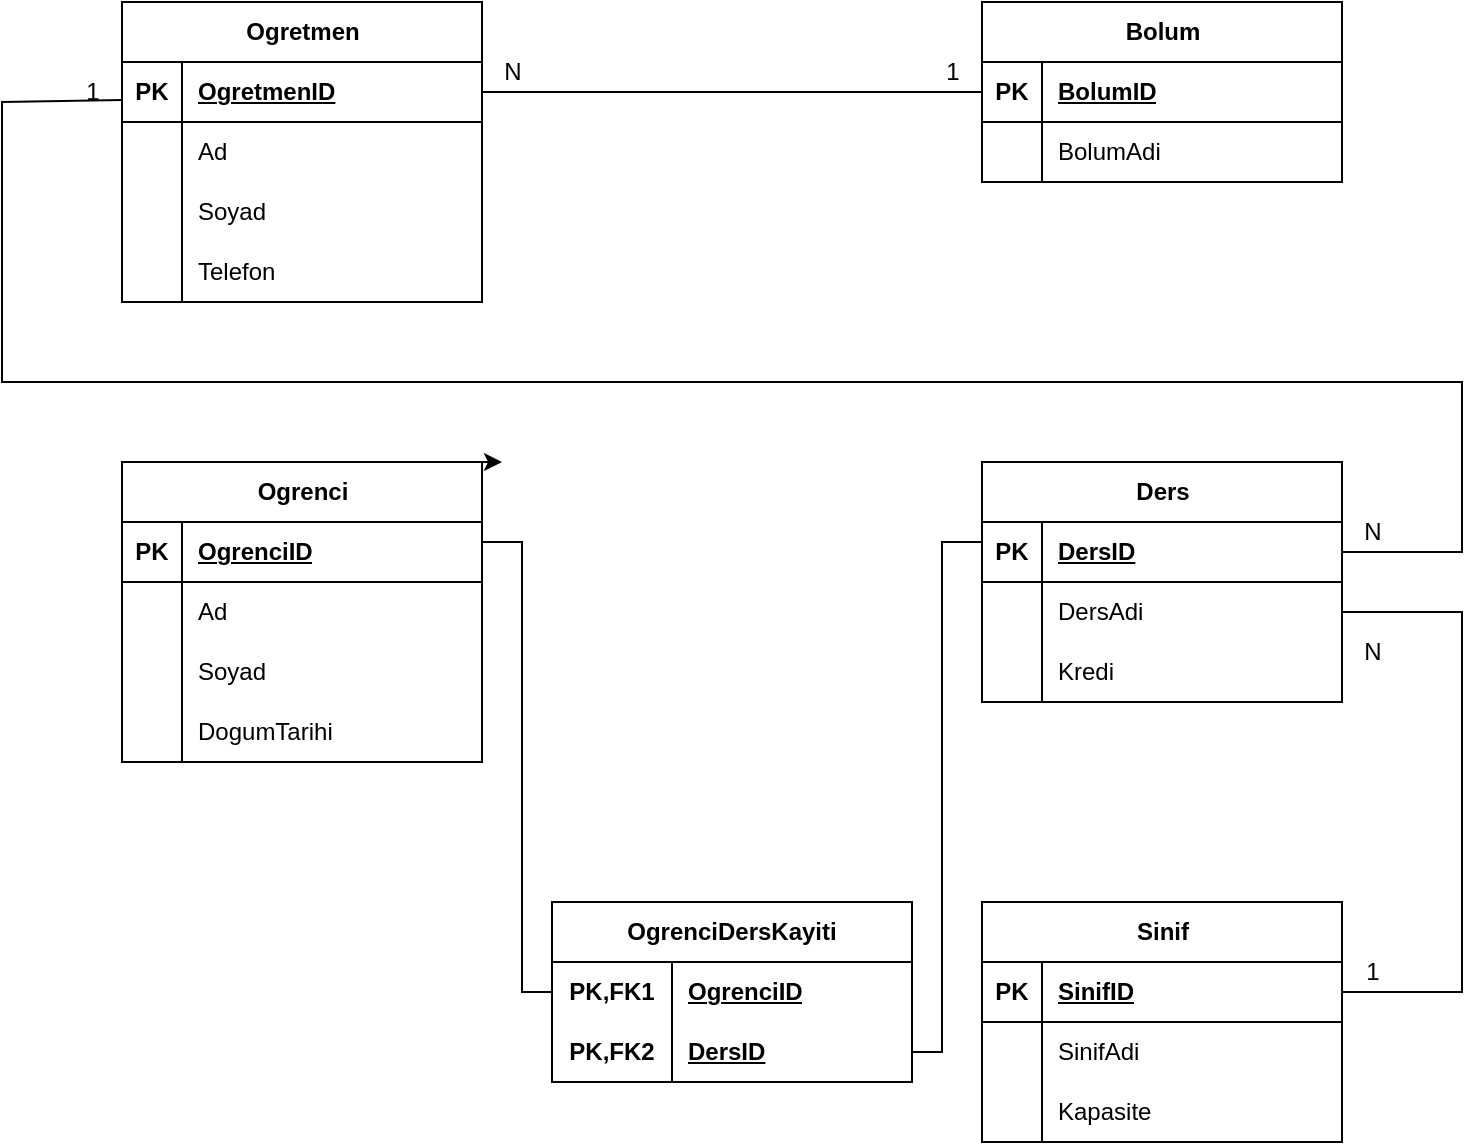 <mxfile version="28.1.2">
  <diagram name="Page-1" id="Wi2dB-NFaVHWlM--5mGr">
    <mxGraphModel dx="946" dy="1032" grid="1" gridSize="10" guides="1" tooltips="1" connect="1" arrows="1" fold="1" page="1" pageScale="1" pageWidth="850" pageHeight="1100" math="0" shadow="0">
      <root>
        <mxCell id="0" />
        <mxCell id="1" parent="0" />
        <mxCell id="aGig9dJHwUZr7-3EohdV-1" value="Ogretmen" style="shape=table;startSize=30;container=1;collapsible=1;childLayout=tableLayout;fixedRows=1;rowLines=0;fontStyle=1;align=center;resizeLast=1;html=1;" vertex="1" parent="1">
          <mxGeometry x="120" y="130" width="180" height="150" as="geometry" />
        </mxCell>
        <mxCell id="aGig9dJHwUZr7-3EohdV-2" value="" style="shape=tableRow;horizontal=0;startSize=0;swimlaneHead=0;swimlaneBody=0;fillColor=none;collapsible=0;dropTarget=0;points=[[0,0.5],[1,0.5]];portConstraint=eastwest;top=0;left=0;right=0;bottom=1;" vertex="1" parent="aGig9dJHwUZr7-3EohdV-1">
          <mxGeometry y="30" width="180" height="30" as="geometry" />
        </mxCell>
        <mxCell id="aGig9dJHwUZr7-3EohdV-3" value="PK" style="shape=partialRectangle;connectable=0;fillColor=none;top=0;left=0;bottom=0;right=0;fontStyle=1;overflow=hidden;whiteSpace=wrap;html=1;" vertex="1" parent="aGig9dJHwUZr7-3EohdV-2">
          <mxGeometry width="30" height="30" as="geometry">
            <mxRectangle width="30" height="30" as="alternateBounds" />
          </mxGeometry>
        </mxCell>
        <mxCell id="aGig9dJHwUZr7-3EohdV-4" value="OgretmenID" style="shape=partialRectangle;connectable=0;fillColor=none;top=0;left=0;bottom=0;right=0;align=left;spacingLeft=6;fontStyle=5;overflow=hidden;whiteSpace=wrap;html=1;" vertex="1" parent="aGig9dJHwUZr7-3EohdV-2">
          <mxGeometry x="30" width="150" height="30" as="geometry">
            <mxRectangle width="150" height="30" as="alternateBounds" />
          </mxGeometry>
        </mxCell>
        <mxCell id="aGig9dJHwUZr7-3EohdV-5" value="" style="shape=tableRow;horizontal=0;startSize=0;swimlaneHead=0;swimlaneBody=0;fillColor=none;collapsible=0;dropTarget=0;points=[[0,0.5],[1,0.5]];portConstraint=eastwest;top=0;left=0;right=0;bottom=0;" vertex="1" parent="aGig9dJHwUZr7-3EohdV-1">
          <mxGeometry y="60" width="180" height="30" as="geometry" />
        </mxCell>
        <mxCell id="aGig9dJHwUZr7-3EohdV-6" value="" style="shape=partialRectangle;connectable=0;fillColor=none;top=0;left=0;bottom=0;right=0;editable=1;overflow=hidden;whiteSpace=wrap;html=1;" vertex="1" parent="aGig9dJHwUZr7-3EohdV-5">
          <mxGeometry width="30" height="30" as="geometry">
            <mxRectangle width="30" height="30" as="alternateBounds" />
          </mxGeometry>
        </mxCell>
        <mxCell id="aGig9dJHwUZr7-3EohdV-7" value="Ad" style="shape=partialRectangle;connectable=0;fillColor=none;top=0;left=0;bottom=0;right=0;align=left;spacingLeft=6;overflow=hidden;whiteSpace=wrap;html=1;" vertex="1" parent="aGig9dJHwUZr7-3EohdV-5">
          <mxGeometry x="30" width="150" height="30" as="geometry">
            <mxRectangle width="150" height="30" as="alternateBounds" />
          </mxGeometry>
        </mxCell>
        <mxCell id="aGig9dJHwUZr7-3EohdV-8" value="" style="shape=tableRow;horizontal=0;startSize=0;swimlaneHead=0;swimlaneBody=0;fillColor=none;collapsible=0;dropTarget=0;points=[[0,0.5],[1,0.5]];portConstraint=eastwest;top=0;left=0;right=0;bottom=0;" vertex="1" parent="aGig9dJHwUZr7-3EohdV-1">
          <mxGeometry y="90" width="180" height="30" as="geometry" />
        </mxCell>
        <mxCell id="aGig9dJHwUZr7-3EohdV-9" value="" style="shape=partialRectangle;connectable=0;fillColor=none;top=0;left=0;bottom=0;right=0;editable=1;overflow=hidden;whiteSpace=wrap;html=1;" vertex="1" parent="aGig9dJHwUZr7-3EohdV-8">
          <mxGeometry width="30" height="30" as="geometry">
            <mxRectangle width="30" height="30" as="alternateBounds" />
          </mxGeometry>
        </mxCell>
        <mxCell id="aGig9dJHwUZr7-3EohdV-10" value="Soyad" style="shape=partialRectangle;connectable=0;fillColor=none;top=0;left=0;bottom=0;right=0;align=left;spacingLeft=6;overflow=hidden;whiteSpace=wrap;html=1;" vertex="1" parent="aGig9dJHwUZr7-3EohdV-8">
          <mxGeometry x="30" width="150" height="30" as="geometry">
            <mxRectangle width="150" height="30" as="alternateBounds" />
          </mxGeometry>
        </mxCell>
        <mxCell id="aGig9dJHwUZr7-3EohdV-11" value="" style="shape=tableRow;horizontal=0;startSize=0;swimlaneHead=0;swimlaneBody=0;fillColor=none;collapsible=0;dropTarget=0;points=[[0,0.5],[1,0.5]];portConstraint=eastwest;top=0;left=0;right=0;bottom=0;" vertex="1" parent="aGig9dJHwUZr7-3EohdV-1">
          <mxGeometry y="120" width="180" height="30" as="geometry" />
        </mxCell>
        <mxCell id="aGig9dJHwUZr7-3EohdV-12" value="" style="shape=partialRectangle;connectable=0;fillColor=none;top=0;left=0;bottom=0;right=0;editable=1;overflow=hidden;whiteSpace=wrap;html=1;" vertex="1" parent="aGig9dJHwUZr7-3EohdV-11">
          <mxGeometry width="30" height="30" as="geometry">
            <mxRectangle width="30" height="30" as="alternateBounds" />
          </mxGeometry>
        </mxCell>
        <mxCell id="aGig9dJHwUZr7-3EohdV-13" value="Telefon" style="shape=partialRectangle;connectable=0;fillColor=none;top=0;left=0;bottom=0;right=0;align=left;spacingLeft=6;overflow=hidden;whiteSpace=wrap;html=1;" vertex="1" parent="aGig9dJHwUZr7-3EohdV-11">
          <mxGeometry x="30" width="150" height="30" as="geometry">
            <mxRectangle width="150" height="30" as="alternateBounds" />
          </mxGeometry>
        </mxCell>
        <mxCell id="aGig9dJHwUZr7-3EohdV-14" value="Bolum" style="shape=table;startSize=30;container=1;collapsible=1;childLayout=tableLayout;fixedRows=1;rowLines=0;fontStyle=1;align=center;resizeLast=1;html=1;" vertex="1" parent="1">
          <mxGeometry x="550" y="130" width="180" height="90" as="geometry" />
        </mxCell>
        <mxCell id="aGig9dJHwUZr7-3EohdV-15" value="" style="shape=tableRow;horizontal=0;startSize=0;swimlaneHead=0;swimlaneBody=0;fillColor=none;collapsible=0;dropTarget=0;points=[[0,0.5],[1,0.5]];portConstraint=eastwest;top=0;left=0;right=0;bottom=1;" vertex="1" parent="aGig9dJHwUZr7-3EohdV-14">
          <mxGeometry y="30" width="180" height="30" as="geometry" />
        </mxCell>
        <mxCell id="aGig9dJHwUZr7-3EohdV-16" value="PK" style="shape=partialRectangle;connectable=0;fillColor=none;top=0;left=0;bottom=0;right=0;fontStyle=1;overflow=hidden;whiteSpace=wrap;html=1;" vertex="1" parent="aGig9dJHwUZr7-3EohdV-15">
          <mxGeometry width="30" height="30" as="geometry">
            <mxRectangle width="30" height="30" as="alternateBounds" />
          </mxGeometry>
        </mxCell>
        <mxCell id="aGig9dJHwUZr7-3EohdV-17" value="BolumID" style="shape=partialRectangle;connectable=0;fillColor=none;top=0;left=0;bottom=0;right=0;align=left;spacingLeft=6;fontStyle=5;overflow=hidden;whiteSpace=wrap;html=1;" vertex="1" parent="aGig9dJHwUZr7-3EohdV-15">
          <mxGeometry x="30" width="150" height="30" as="geometry">
            <mxRectangle width="150" height="30" as="alternateBounds" />
          </mxGeometry>
        </mxCell>
        <mxCell id="aGig9dJHwUZr7-3EohdV-18" value="" style="shape=tableRow;horizontal=0;startSize=0;swimlaneHead=0;swimlaneBody=0;fillColor=none;collapsible=0;dropTarget=0;points=[[0,0.5],[1,0.5]];portConstraint=eastwest;top=0;left=0;right=0;bottom=0;" vertex="1" parent="aGig9dJHwUZr7-3EohdV-14">
          <mxGeometry y="60" width="180" height="30" as="geometry" />
        </mxCell>
        <mxCell id="aGig9dJHwUZr7-3EohdV-19" value="" style="shape=partialRectangle;connectable=0;fillColor=none;top=0;left=0;bottom=0;right=0;editable=1;overflow=hidden;whiteSpace=wrap;html=1;" vertex="1" parent="aGig9dJHwUZr7-3EohdV-18">
          <mxGeometry width="30" height="30" as="geometry">
            <mxRectangle width="30" height="30" as="alternateBounds" />
          </mxGeometry>
        </mxCell>
        <mxCell id="aGig9dJHwUZr7-3EohdV-20" value="BolumAdi" style="shape=partialRectangle;connectable=0;fillColor=none;top=0;left=0;bottom=0;right=0;align=left;spacingLeft=6;overflow=hidden;whiteSpace=wrap;html=1;" vertex="1" parent="aGig9dJHwUZr7-3EohdV-18">
          <mxGeometry x="30" width="150" height="30" as="geometry">
            <mxRectangle width="150" height="30" as="alternateBounds" />
          </mxGeometry>
        </mxCell>
        <mxCell id="aGig9dJHwUZr7-3EohdV-27" value="" style="endArrow=none;html=1;rounded=0;entryX=0;entryY=0.5;entryDx=0;entryDy=0;exitX=1;exitY=0.5;exitDx=0;exitDy=0;" edge="1" parent="1" source="aGig9dJHwUZr7-3EohdV-2" target="aGig9dJHwUZr7-3EohdV-15">
          <mxGeometry relative="1" as="geometry">
            <mxPoint x="300" y="204.5" as="sourcePoint" />
            <mxPoint x="460" y="204.5" as="targetPoint" />
            <Array as="points" />
          </mxGeometry>
        </mxCell>
        <mxCell id="aGig9dJHwUZr7-3EohdV-30" value="1" style="text;html=1;align=center;verticalAlign=middle;resizable=0;points=[];autosize=1;strokeColor=none;fillColor=none;" vertex="1" parent="1">
          <mxGeometry x="520" y="150" width="30" height="30" as="geometry" />
        </mxCell>
        <mxCell id="aGig9dJHwUZr7-3EohdV-32" value="N" style="text;html=1;align=center;verticalAlign=middle;resizable=0;points=[];autosize=1;strokeColor=none;fillColor=none;" vertex="1" parent="1">
          <mxGeometry x="300" y="150" width="30" height="30" as="geometry" />
        </mxCell>
        <mxCell id="aGig9dJHwUZr7-3EohdV-77" style="edgeStyle=orthogonalEdgeStyle;rounded=0;orthogonalLoop=1;jettySize=auto;html=1;exitX=1;exitY=0;exitDx=0;exitDy=0;" edge="1" parent="1" source="aGig9dJHwUZr7-3EohdV-33">
          <mxGeometry relative="1" as="geometry">
            <mxPoint x="310" y="360" as="targetPoint" />
          </mxGeometry>
        </mxCell>
        <mxCell id="aGig9dJHwUZr7-3EohdV-33" value="Ogrenci" style="shape=table;startSize=30;container=1;collapsible=1;childLayout=tableLayout;fixedRows=1;rowLines=0;fontStyle=1;align=center;resizeLast=1;html=1;" vertex="1" parent="1">
          <mxGeometry x="120" y="360" width="180" height="150" as="geometry" />
        </mxCell>
        <mxCell id="aGig9dJHwUZr7-3EohdV-34" value="" style="shape=tableRow;horizontal=0;startSize=0;swimlaneHead=0;swimlaneBody=0;fillColor=none;collapsible=0;dropTarget=0;points=[[0,0.5],[1,0.5]];portConstraint=eastwest;top=0;left=0;right=0;bottom=1;" vertex="1" parent="aGig9dJHwUZr7-3EohdV-33">
          <mxGeometry y="30" width="180" height="30" as="geometry" />
        </mxCell>
        <mxCell id="aGig9dJHwUZr7-3EohdV-35" value="PK" style="shape=partialRectangle;connectable=0;fillColor=none;top=0;left=0;bottom=0;right=0;fontStyle=1;overflow=hidden;whiteSpace=wrap;html=1;" vertex="1" parent="aGig9dJHwUZr7-3EohdV-34">
          <mxGeometry width="30" height="30" as="geometry">
            <mxRectangle width="30" height="30" as="alternateBounds" />
          </mxGeometry>
        </mxCell>
        <mxCell id="aGig9dJHwUZr7-3EohdV-36" value="OgrenciID" style="shape=partialRectangle;connectable=0;fillColor=none;top=0;left=0;bottom=0;right=0;align=left;spacingLeft=6;fontStyle=5;overflow=hidden;whiteSpace=wrap;html=1;" vertex="1" parent="aGig9dJHwUZr7-3EohdV-34">
          <mxGeometry x="30" width="150" height="30" as="geometry">
            <mxRectangle width="150" height="30" as="alternateBounds" />
          </mxGeometry>
        </mxCell>
        <mxCell id="aGig9dJHwUZr7-3EohdV-37" value="" style="shape=tableRow;horizontal=0;startSize=0;swimlaneHead=0;swimlaneBody=0;fillColor=none;collapsible=0;dropTarget=0;points=[[0,0.5],[1,0.5]];portConstraint=eastwest;top=0;left=0;right=0;bottom=0;" vertex="1" parent="aGig9dJHwUZr7-3EohdV-33">
          <mxGeometry y="60" width="180" height="30" as="geometry" />
        </mxCell>
        <mxCell id="aGig9dJHwUZr7-3EohdV-38" value="" style="shape=partialRectangle;connectable=0;fillColor=none;top=0;left=0;bottom=0;right=0;editable=1;overflow=hidden;whiteSpace=wrap;html=1;" vertex="1" parent="aGig9dJHwUZr7-3EohdV-37">
          <mxGeometry width="30" height="30" as="geometry">
            <mxRectangle width="30" height="30" as="alternateBounds" />
          </mxGeometry>
        </mxCell>
        <mxCell id="aGig9dJHwUZr7-3EohdV-39" value="Ad" style="shape=partialRectangle;connectable=0;fillColor=none;top=0;left=0;bottom=0;right=0;align=left;spacingLeft=6;overflow=hidden;whiteSpace=wrap;html=1;" vertex="1" parent="aGig9dJHwUZr7-3EohdV-37">
          <mxGeometry x="30" width="150" height="30" as="geometry">
            <mxRectangle width="150" height="30" as="alternateBounds" />
          </mxGeometry>
        </mxCell>
        <mxCell id="aGig9dJHwUZr7-3EohdV-40" value="" style="shape=tableRow;horizontal=0;startSize=0;swimlaneHead=0;swimlaneBody=0;fillColor=none;collapsible=0;dropTarget=0;points=[[0,0.5],[1,0.5]];portConstraint=eastwest;top=0;left=0;right=0;bottom=0;" vertex="1" parent="aGig9dJHwUZr7-3EohdV-33">
          <mxGeometry y="90" width="180" height="30" as="geometry" />
        </mxCell>
        <mxCell id="aGig9dJHwUZr7-3EohdV-41" value="" style="shape=partialRectangle;connectable=0;fillColor=none;top=0;left=0;bottom=0;right=0;editable=1;overflow=hidden;whiteSpace=wrap;html=1;" vertex="1" parent="aGig9dJHwUZr7-3EohdV-40">
          <mxGeometry width="30" height="30" as="geometry">
            <mxRectangle width="30" height="30" as="alternateBounds" />
          </mxGeometry>
        </mxCell>
        <mxCell id="aGig9dJHwUZr7-3EohdV-42" value="Soyad" style="shape=partialRectangle;connectable=0;fillColor=none;top=0;left=0;bottom=0;right=0;align=left;spacingLeft=6;overflow=hidden;whiteSpace=wrap;html=1;" vertex="1" parent="aGig9dJHwUZr7-3EohdV-40">
          <mxGeometry x="30" width="150" height="30" as="geometry">
            <mxRectangle width="150" height="30" as="alternateBounds" />
          </mxGeometry>
        </mxCell>
        <mxCell id="aGig9dJHwUZr7-3EohdV-43" value="" style="shape=tableRow;horizontal=0;startSize=0;swimlaneHead=0;swimlaneBody=0;fillColor=none;collapsible=0;dropTarget=0;points=[[0,0.5],[1,0.5]];portConstraint=eastwest;top=0;left=0;right=0;bottom=0;" vertex="1" parent="aGig9dJHwUZr7-3EohdV-33">
          <mxGeometry y="120" width="180" height="30" as="geometry" />
        </mxCell>
        <mxCell id="aGig9dJHwUZr7-3EohdV-44" value="" style="shape=partialRectangle;connectable=0;fillColor=none;top=0;left=0;bottom=0;right=0;editable=1;overflow=hidden;whiteSpace=wrap;html=1;" vertex="1" parent="aGig9dJHwUZr7-3EohdV-43">
          <mxGeometry width="30" height="30" as="geometry">
            <mxRectangle width="30" height="30" as="alternateBounds" />
          </mxGeometry>
        </mxCell>
        <mxCell id="aGig9dJHwUZr7-3EohdV-45" value="DogumTarihi" style="shape=partialRectangle;connectable=0;fillColor=none;top=0;left=0;bottom=0;right=0;align=left;spacingLeft=6;overflow=hidden;whiteSpace=wrap;html=1;" vertex="1" parent="aGig9dJHwUZr7-3EohdV-43">
          <mxGeometry x="30" width="150" height="30" as="geometry">
            <mxRectangle width="150" height="30" as="alternateBounds" />
          </mxGeometry>
        </mxCell>
        <mxCell id="aGig9dJHwUZr7-3EohdV-46" value="Ders" style="shape=table;startSize=30;container=1;collapsible=1;childLayout=tableLayout;fixedRows=1;rowLines=0;fontStyle=1;align=center;resizeLast=1;html=1;" vertex="1" parent="1">
          <mxGeometry x="550" y="360" width="180" height="120" as="geometry" />
        </mxCell>
        <mxCell id="aGig9dJHwUZr7-3EohdV-47" value="" style="shape=tableRow;horizontal=0;startSize=0;swimlaneHead=0;swimlaneBody=0;fillColor=none;collapsible=0;dropTarget=0;points=[[0,0.5],[1,0.5]];portConstraint=eastwest;top=0;left=0;right=0;bottom=1;" vertex="1" parent="aGig9dJHwUZr7-3EohdV-46">
          <mxGeometry y="30" width="180" height="30" as="geometry" />
        </mxCell>
        <mxCell id="aGig9dJHwUZr7-3EohdV-48" value="PK" style="shape=partialRectangle;connectable=0;fillColor=none;top=0;left=0;bottom=0;right=0;fontStyle=1;overflow=hidden;whiteSpace=wrap;html=1;" vertex="1" parent="aGig9dJHwUZr7-3EohdV-47">
          <mxGeometry width="30" height="30" as="geometry">
            <mxRectangle width="30" height="30" as="alternateBounds" />
          </mxGeometry>
        </mxCell>
        <mxCell id="aGig9dJHwUZr7-3EohdV-49" value="DersID" style="shape=partialRectangle;connectable=0;fillColor=none;top=0;left=0;bottom=0;right=0;align=left;spacingLeft=6;fontStyle=5;overflow=hidden;whiteSpace=wrap;html=1;" vertex="1" parent="aGig9dJHwUZr7-3EohdV-47">
          <mxGeometry x="30" width="150" height="30" as="geometry">
            <mxRectangle width="150" height="30" as="alternateBounds" />
          </mxGeometry>
        </mxCell>
        <mxCell id="aGig9dJHwUZr7-3EohdV-50" value="" style="shape=tableRow;horizontal=0;startSize=0;swimlaneHead=0;swimlaneBody=0;fillColor=none;collapsible=0;dropTarget=0;points=[[0,0.5],[1,0.5]];portConstraint=eastwest;top=0;left=0;right=0;bottom=0;" vertex="1" parent="aGig9dJHwUZr7-3EohdV-46">
          <mxGeometry y="60" width="180" height="30" as="geometry" />
        </mxCell>
        <mxCell id="aGig9dJHwUZr7-3EohdV-51" value="" style="shape=partialRectangle;connectable=0;fillColor=none;top=0;left=0;bottom=0;right=0;editable=1;overflow=hidden;whiteSpace=wrap;html=1;" vertex="1" parent="aGig9dJHwUZr7-3EohdV-50">
          <mxGeometry width="30" height="30" as="geometry">
            <mxRectangle width="30" height="30" as="alternateBounds" />
          </mxGeometry>
        </mxCell>
        <mxCell id="aGig9dJHwUZr7-3EohdV-52" value="DersAdi" style="shape=partialRectangle;connectable=0;fillColor=none;top=0;left=0;bottom=0;right=0;align=left;spacingLeft=6;overflow=hidden;whiteSpace=wrap;html=1;" vertex="1" parent="aGig9dJHwUZr7-3EohdV-50">
          <mxGeometry x="30" width="150" height="30" as="geometry">
            <mxRectangle width="150" height="30" as="alternateBounds" />
          </mxGeometry>
        </mxCell>
        <mxCell id="aGig9dJHwUZr7-3EohdV-53" value="" style="shape=tableRow;horizontal=0;startSize=0;swimlaneHead=0;swimlaneBody=0;fillColor=none;collapsible=0;dropTarget=0;points=[[0,0.5],[1,0.5]];portConstraint=eastwest;top=0;left=0;right=0;bottom=0;" vertex="1" parent="aGig9dJHwUZr7-3EohdV-46">
          <mxGeometry y="90" width="180" height="30" as="geometry" />
        </mxCell>
        <mxCell id="aGig9dJHwUZr7-3EohdV-54" value="" style="shape=partialRectangle;connectable=0;fillColor=none;top=0;left=0;bottom=0;right=0;editable=1;overflow=hidden;whiteSpace=wrap;html=1;" vertex="1" parent="aGig9dJHwUZr7-3EohdV-53">
          <mxGeometry width="30" height="30" as="geometry">
            <mxRectangle width="30" height="30" as="alternateBounds" />
          </mxGeometry>
        </mxCell>
        <mxCell id="aGig9dJHwUZr7-3EohdV-55" value="Kredi" style="shape=partialRectangle;connectable=0;fillColor=none;top=0;left=0;bottom=0;right=0;align=left;spacingLeft=6;overflow=hidden;whiteSpace=wrap;html=1;" vertex="1" parent="aGig9dJHwUZr7-3EohdV-53">
          <mxGeometry x="30" width="150" height="30" as="geometry">
            <mxRectangle width="150" height="30" as="alternateBounds" />
          </mxGeometry>
        </mxCell>
        <mxCell id="aGig9dJHwUZr7-3EohdV-59" value="OgrenciDersKayiti" style="shape=table;startSize=30;container=1;collapsible=1;childLayout=tableLayout;fixedRows=1;rowLines=0;fontStyle=1;align=center;resizeLast=1;html=1;whiteSpace=wrap;" vertex="1" parent="1">
          <mxGeometry x="335" y="580" width="180" height="90" as="geometry" />
        </mxCell>
        <mxCell id="aGig9dJHwUZr7-3EohdV-60" value="" style="shape=tableRow;horizontal=0;startSize=0;swimlaneHead=0;swimlaneBody=0;fillColor=none;collapsible=0;dropTarget=0;points=[[0,0.5],[1,0.5]];portConstraint=eastwest;top=0;left=0;right=0;bottom=0;html=1;" vertex="1" parent="aGig9dJHwUZr7-3EohdV-59">
          <mxGeometry y="30" width="180" height="30" as="geometry" />
        </mxCell>
        <mxCell id="aGig9dJHwUZr7-3EohdV-61" value="PK,FK1" style="shape=partialRectangle;connectable=0;fillColor=none;top=0;left=0;bottom=0;right=0;fontStyle=1;overflow=hidden;html=1;whiteSpace=wrap;" vertex="1" parent="aGig9dJHwUZr7-3EohdV-60">
          <mxGeometry width="60" height="30" as="geometry">
            <mxRectangle width="60" height="30" as="alternateBounds" />
          </mxGeometry>
        </mxCell>
        <mxCell id="aGig9dJHwUZr7-3EohdV-62" value="OgrenciID" style="shape=partialRectangle;connectable=0;fillColor=none;top=0;left=0;bottom=0;right=0;align=left;spacingLeft=6;fontStyle=5;overflow=hidden;html=1;whiteSpace=wrap;" vertex="1" parent="aGig9dJHwUZr7-3EohdV-60">
          <mxGeometry x="60" width="120" height="30" as="geometry">
            <mxRectangle width="120" height="30" as="alternateBounds" />
          </mxGeometry>
        </mxCell>
        <mxCell id="aGig9dJHwUZr7-3EohdV-63" value="" style="shape=tableRow;horizontal=0;startSize=0;swimlaneHead=0;swimlaneBody=0;fillColor=none;collapsible=0;dropTarget=0;points=[[0,0.5],[1,0.5]];portConstraint=eastwest;top=0;left=0;right=0;bottom=1;html=1;" vertex="1" parent="aGig9dJHwUZr7-3EohdV-59">
          <mxGeometry y="60" width="180" height="30" as="geometry" />
        </mxCell>
        <mxCell id="aGig9dJHwUZr7-3EohdV-64" value="PK,FK2" style="shape=partialRectangle;connectable=0;fillColor=none;top=0;left=0;bottom=0;right=0;fontStyle=1;overflow=hidden;html=1;whiteSpace=wrap;" vertex="1" parent="aGig9dJHwUZr7-3EohdV-63">
          <mxGeometry width="60" height="30" as="geometry">
            <mxRectangle width="60" height="30" as="alternateBounds" />
          </mxGeometry>
        </mxCell>
        <mxCell id="aGig9dJHwUZr7-3EohdV-65" value="DersID" style="shape=partialRectangle;connectable=0;fillColor=none;top=0;left=0;bottom=0;right=0;align=left;spacingLeft=6;fontStyle=5;overflow=hidden;html=1;whiteSpace=wrap;" vertex="1" parent="aGig9dJHwUZr7-3EohdV-63">
          <mxGeometry x="60" width="120" height="30" as="geometry">
            <mxRectangle width="120" height="30" as="alternateBounds" />
          </mxGeometry>
        </mxCell>
        <mxCell id="aGig9dJHwUZr7-3EohdV-74" value="" style="endArrow=none;html=1;rounded=0;entryX=0;entryY=0.5;entryDx=0;entryDy=0;" edge="1" parent="1" target="aGig9dJHwUZr7-3EohdV-60">
          <mxGeometry relative="1" as="geometry">
            <mxPoint x="300" y="400" as="sourcePoint" />
            <mxPoint x="460" y="400" as="targetPoint" />
            <Array as="points">
              <mxPoint x="320" y="400" />
              <mxPoint x="320" y="625" />
            </Array>
          </mxGeometry>
        </mxCell>
        <mxCell id="aGig9dJHwUZr7-3EohdV-76" value="" style="endArrow=none;html=1;rounded=0;exitX=1;exitY=0.5;exitDx=0;exitDy=0;" edge="1" parent="1" source="aGig9dJHwUZr7-3EohdV-63">
          <mxGeometry relative="1" as="geometry">
            <mxPoint x="390" y="400" as="sourcePoint" />
            <mxPoint x="550" y="400" as="targetPoint" />
            <Array as="points">
              <mxPoint x="530" y="655" />
              <mxPoint x="530" y="400" />
            </Array>
          </mxGeometry>
        </mxCell>
        <mxCell id="aGig9dJHwUZr7-3EohdV-78" value="" style="endArrow=none;html=1;rounded=0;exitX=1;exitY=0.5;exitDx=0;exitDy=0;" edge="1" parent="1" source="aGig9dJHwUZr7-3EohdV-47">
          <mxGeometry relative="1" as="geometry">
            <mxPoint x="790" y="400" as="sourcePoint" />
            <mxPoint x="120" y="179" as="targetPoint" />
            <Array as="points">
              <mxPoint x="790" y="405" />
              <mxPoint x="790" y="320" />
              <mxPoint x="60" y="320" />
              <mxPoint x="60" y="250" />
              <mxPoint x="60" y="180" />
            </Array>
          </mxGeometry>
        </mxCell>
        <mxCell id="aGig9dJHwUZr7-3EohdV-80" value="N" style="text;html=1;align=center;verticalAlign=middle;resizable=0;points=[];autosize=1;strokeColor=none;fillColor=none;" vertex="1" parent="1">
          <mxGeometry x="730" y="380" width="30" height="30" as="geometry" />
        </mxCell>
        <mxCell id="aGig9dJHwUZr7-3EohdV-81" value="1" style="text;html=1;align=center;verticalAlign=middle;resizable=0;points=[];autosize=1;strokeColor=none;fillColor=none;" vertex="1" parent="1">
          <mxGeometry x="90" y="160" width="30" height="30" as="geometry" />
        </mxCell>
        <mxCell id="aGig9dJHwUZr7-3EohdV-82" value="Sinif" style="shape=table;startSize=30;container=1;collapsible=1;childLayout=tableLayout;fixedRows=1;rowLines=0;fontStyle=1;align=center;resizeLast=1;html=1;" vertex="1" parent="1">
          <mxGeometry x="550" y="580" width="180" height="120" as="geometry" />
        </mxCell>
        <mxCell id="aGig9dJHwUZr7-3EohdV-83" value="" style="shape=tableRow;horizontal=0;startSize=0;swimlaneHead=0;swimlaneBody=0;fillColor=none;collapsible=0;dropTarget=0;points=[[0,0.5],[1,0.5]];portConstraint=eastwest;top=0;left=0;right=0;bottom=1;" vertex="1" parent="aGig9dJHwUZr7-3EohdV-82">
          <mxGeometry y="30" width="180" height="30" as="geometry" />
        </mxCell>
        <mxCell id="aGig9dJHwUZr7-3EohdV-84" value="PK" style="shape=partialRectangle;connectable=0;fillColor=none;top=0;left=0;bottom=0;right=0;fontStyle=1;overflow=hidden;whiteSpace=wrap;html=1;" vertex="1" parent="aGig9dJHwUZr7-3EohdV-83">
          <mxGeometry width="30" height="30" as="geometry">
            <mxRectangle width="30" height="30" as="alternateBounds" />
          </mxGeometry>
        </mxCell>
        <mxCell id="aGig9dJHwUZr7-3EohdV-85" value="SinifID" style="shape=partialRectangle;connectable=0;fillColor=none;top=0;left=0;bottom=0;right=0;align=left;spacingLeft=6;fontStyle=5;overflow=hidden;whiteSpace=wrap;html=1;" vertex="1" parent="aGig9dJHwUZr7-3EohdV-83">
          <mxGeometry x="30" width="150" height="30" as="geometry">
            <mxRectangle width="150" height="30" as="alternateBounds" />
          </mxGeometry>
        </mxCell>
        <mxCell id="aGig9dJHwUZr7-3EohdV-86" value="" style="shape=tableRow;horizontal=0;startSize=0;swimlaneHead=0;swimlaneBody=0;fillColor=none;collapsible=0;dropTarget=0;points=[[0,0.5],[1,0.5]];portConstraint=eastwest;top=0;left=0;right=0;bottom=0;" vertex="1" parent="aGig9dJHwUZr7-3EohdV-82">
          <mxGeometry y="60" width="180" height="30" as="geometry" />
        </mxCell>
        <mxCell id="aGig9dJHwUZr7-3EohdV-87" value="" style="shape=partialRectangle;connectable=0;fillColor=none;top=0;left=0;bottom=0;right=0;editable=1;overflow=hidden;whiteSpace=wrap;html=1;" vertex="1" parent="aGig9dJHwUZr7-3EohdV-86">
          <mxGeometry width="30" height="30" as="geometry">
            <mxRectangle width="30" height="30" as="alternateBounds" />
          </mxGeometry>
        </mxCell>
        <mxCell id="aGig9dJHwUZr7-3EohdV-88" value="SinifAdi" style="shape=partialRectangle;connectable=0;fillColor=none;top=0;left=0;bottom=0;right=0;align=left;spacingLeft=6;overflow=hidden;whiteSpace=wrap;html=1;" vertex="1" parent="aGig9dJHwUZr7-3EohdV-86">
          <mxGeometry x="30" width="150" height="30" as="geometry">
            <mxRectangle width="150" height="30" as="alternateBounds" />
          </mxGeometry>
        </mxCell>
        <mxCell id="aGig9dJHwUZr7-3EohdV-89" value="" style="shape=tableRow;horizontal=0;startSize=0;swimlaneHead=0;swimlaneBody=0;fillColor=none;collapsible=0;dropTarget=0;points=[[0,0.5],[1,0.5]];portConstraint=eastwest;top=0;left=0;right=0;bottom=0;" vertex="1" parent="aGig9dJHwUZr7-3EohdV-82">
          <mxGeometry y="90" width="180" height="30" as="geometry" />
        </mxCell>
        <mxCell id="aGig9dJHwUZr7-3EohdV-90" value="" style="shape=partialRectangle;connectable=0;fillColor=none;top=0;left=0;bottom=0;right=0;editable=1;overflow=hidden;whiteSpace=wrap;html=1;" vertex="1" parent="aGig9dJHwUZr7-3EohdV-89">
          <mxGeometry width="30" height="30" as="geometry">
            <mxRectangle width="30" height="30" as="alternateBounds" />
          </mxGeometry>
        </mxCell>
        <mxCell id="aGig9dJHwUZr7-3EohdV-91" value="Kapasite" style="shape=partialRectangle;connectable=0;fillColor=none;top=0;left=0;bottom=0;right=0;align=left;spacingLeft=6;overflow=hidden;whiteSpace=wrap;html=1;" vertex="1" parent="aGig9dJHwUZr7-3EohdV-89">
          <mxGeometry x="30" width="150" height="30" as="geometry">
            <mxRectangle width="150" height="30" as="alternateBounds" />
          </mxGeometry>
        </mxCell>
        <mxCell id="aGig9dJHwUZr7-3EohdV-95" value="" style="endArrow=none;html=1;rounded=0;exitX=1;exitY=0.5;exitDx=0;exitDy=0;entryX=1;entryY=0.5;entryDx=0;entryDy=0;" edge="1" parent="1" source="aGig9dJHwUZr7-3EohdV-83" target="aGig9dJHwUZr7-3EohdV-50">
          <mxGeometry relative="1" as="geometry">
            <mxPoint x="710" y="570" as="sourcePoint" />
            <mxPoint x="790" y="460" as="targetPoint" />
            <Array as="points">
              <mxPoint x="790" y="625" />
              <mxPoint x="790" y="435" />
            </Array>
          </mxGeometry>
        </mxCell>
        <mxCell id="aGig9dJHwUZr7-3EohdV-99" value="1" style="text;html=1;align=center;verticalAlign=middle;resizable=0;points=[];autosize=1;strokeColor=none;fillColor=none;" vertex="1" parent="1">
          <mxGeometry x="730" y="600" width="30" height="30" as="geometry" />
        </mxCell>
        <mxCell id="aGig9dJHwUZr7-3EohdV-101" value="N" style="text;html=1;align=center;verticalAlign=middle;resizable=0;points=[];autosize=1;strokeColor=none;fillColor=none;" vertex="1" parent="1">
          <mxGeometry x="730" y="440" width="30" height="30" as="geometry" />
        </mxCell>
      </root>
    </mxGraphModel>
  </diagram>
</mxfile>

